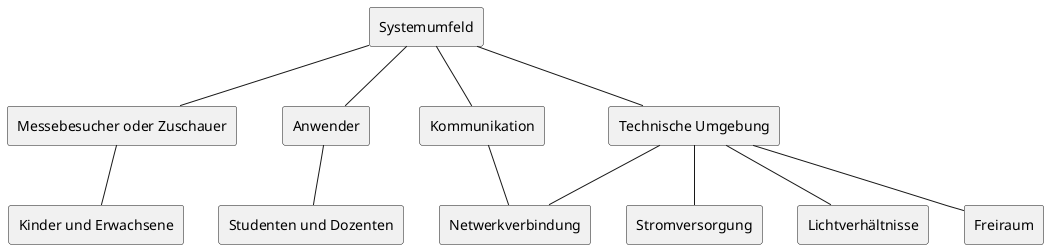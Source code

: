 @startuml Systemumfeld UML-Diagramm

' Paket oder Rahmen für das Systemumfeld
rectangle "Systemumfeld" as SYS 
    rectangle "Messebesucher oder Zuschauer" as MZ
    rectangle "Anwender"                         as Anw
    rectangle "Kommunikation"                    as Kom
    rectangle "Technische Umgebung"              as Tech

    rectangle "Kinder und Erwachsene"      as K

    rectangle "Studenten und Dozenten"   as S

    rectangle "Stromversorgung"    as SV
    rectangle "Lichtverhältnisse"  as L
    rectangle "Freiraum"            as FR
    rectangle "Netwerkverbindung" as NV


' Assoziationen (Verbindungen)
SYS  -- MZ
SYS  -- Anw
SYS  -- Kom
SYS  -- Tech

MZ   -- K

Anw  -- S
Kom -- NV


Tech -- SV
Tech -- L
Tech -- FR
Tech -- NV
@enduml
